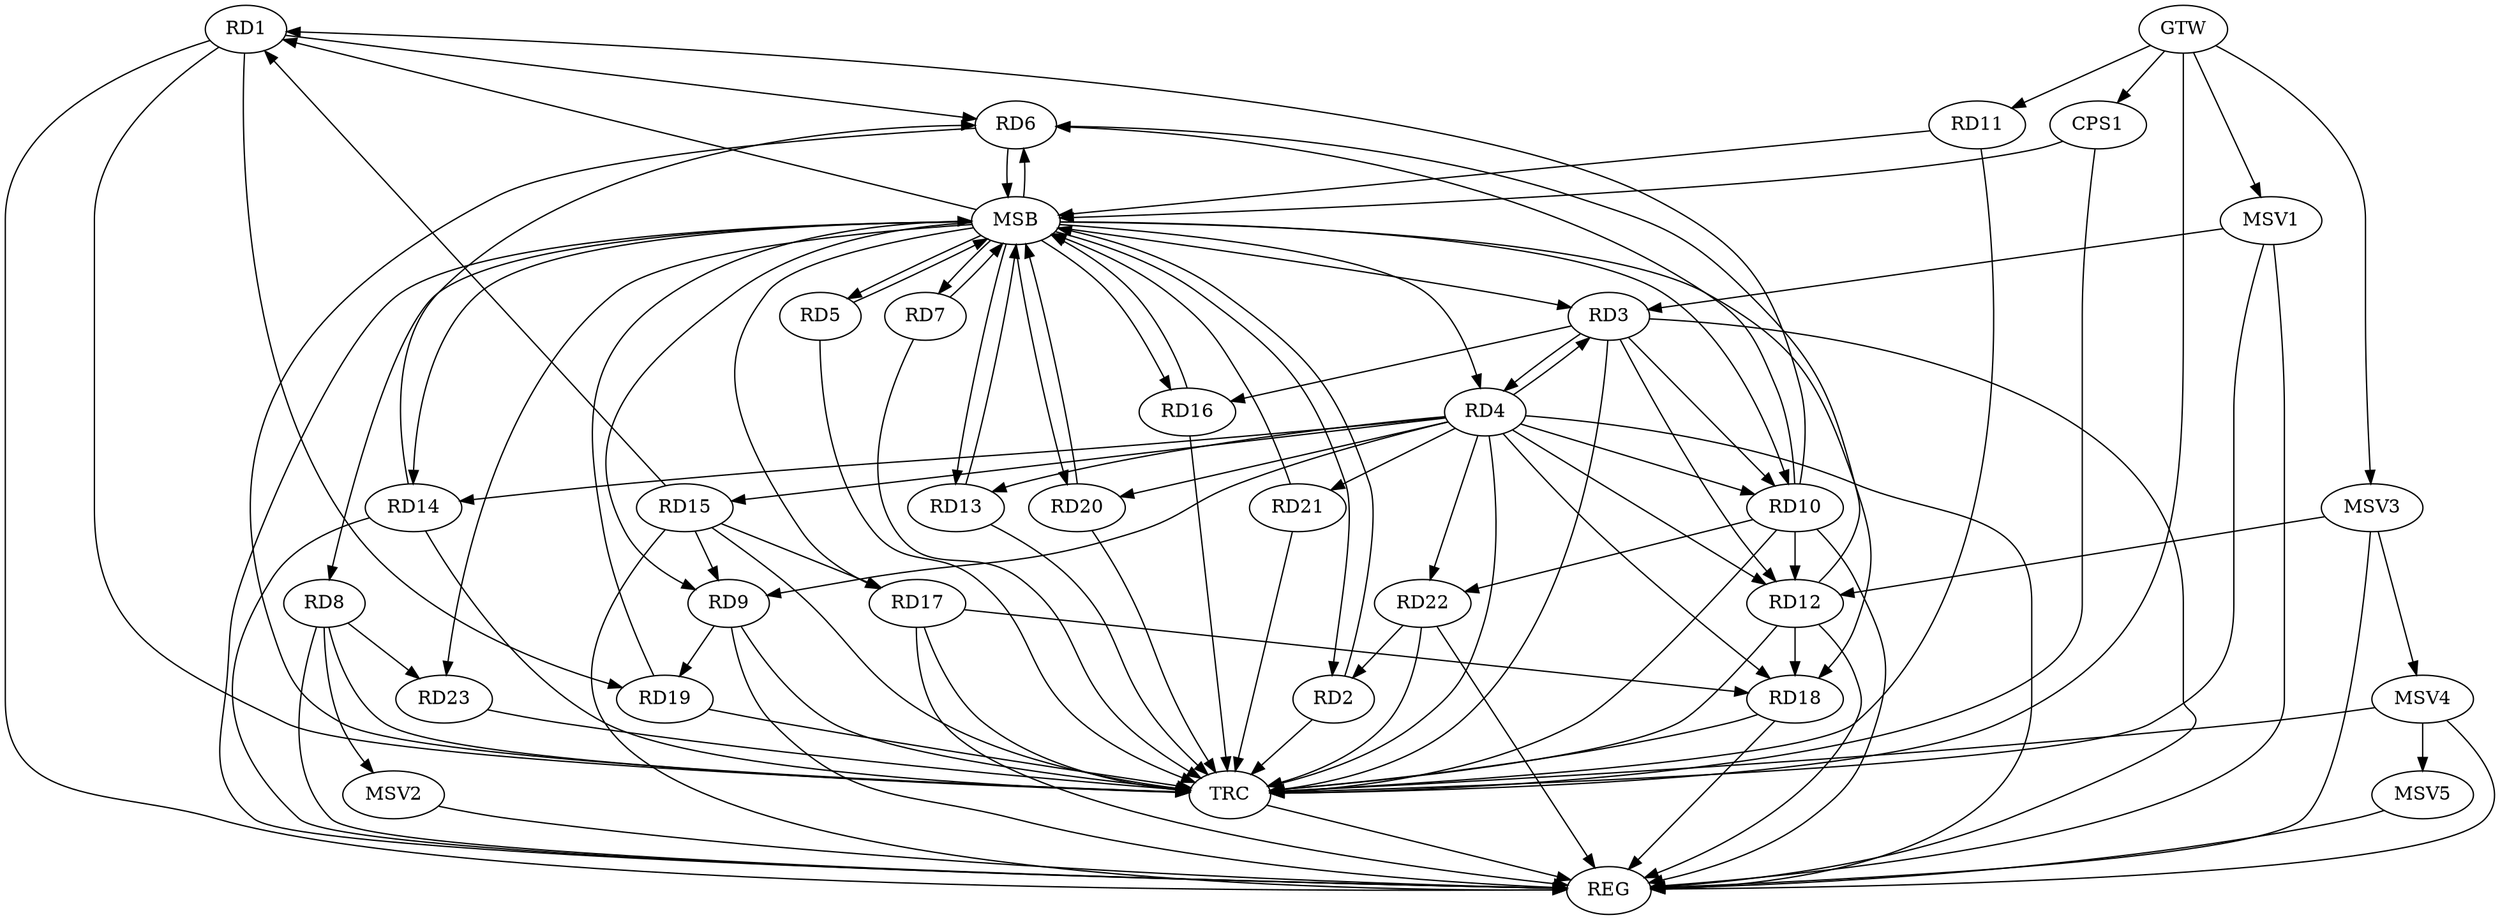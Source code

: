 strict digraph G {
  RD1 [ label="RD1" ];
  RD2 [ label="RD2" ];
  RD3 [ label="RD3" ];
  RD4 [ label="RD4" ];
  RD5 [ label="RD5" ];
  RD6 [ label="RD6" ];
  RD7 [ label="RD7" ];
  RD8 [ label="RD8" ];
  RD9 [ label="RD9" ];
  RD10 [ label="RD10" ];
  RD11 [ label="RD11" ];
  RD12 [ label="RD12" ];
  RD13 [ label="RD13" ];
  RD14 [ label="RD14" ];
  RD15 [ label="RD15" ];
  RD16 [ label="RD16" ];
  RD17 [ label="RD17" ];
  RD18 [ label="RD18" ];
  RD19 [ label="RD19" ];
  RD20 [ label="RD20" ];
  RD21 [ label="RD21" ];
  RD22 [ label="RD22" ];
  RD23 [ label="RD23" ];
  CPS1 [ label="CPS1" ];
  GTW [ label="GTW" ];
  REG [ label="REG" ];
  MSB [ label="MSB" ];
  TRC [ label="TRC" ];
  MSV1 [ label="MSV1" ];
  MSV2 [ label="MSV2" ];
  MSV3 [ label="MSV3" ];
  MSV4 [ label="MSV4" ];
  MSV5 [ label="MSV5" ];
  RD1 -> RD6;
  RD10 -> RD1;
  RD15 -> RD1;
  RD1 -> RD19;
  RD22 -> RD2;
  RD3 -> RD4;
  RD3 -> RD10;
  RD3 -> RD12;
  RD3 -> RD16;
  RD4 -> RD9;
  RD4 -> RD10;
  RD4 -> RD12;
  RD4 -> RD13;
  RD4 -> RD18;
  RD10 -> RD6;
  RD12 -> RD6;
  RD14 -> RD6;
  RD8 -> RD23;
  RD15 -> RD9;
  RD9 -> RD19;
  RD10 -> RD12;
  RD10 -> RD22;
  RD12 -> RD18;
  RD15 -> RD17;
  RD17 -> RD18;
  GTW -> RD11;
  GTW -> CPS1;
  RD1 -> REG;
  RD3 -> REG;
  RD4 -> REG;
  RD8 -> REG;
  RD9 -> REG;
  RD10 -> REG;
  RD12 -> REG;
  RD14 -> REG;
  RD15 -> REG;
  RD17 -> REG;
  RD18 -> REG;
  RD22 -> REG;
  RD2 -> MSB;
  MSB -> REG;
  RD5 -> MSB;
  MSB -> RD9;
  RD6 -> MSB;
  RD7 -> MSB;
  MSB -> RD6;
  MSB -> RD14;
  MSB -> RD23;
  RD11 -> MSB;
  MSB -> RD1;
  MSB -> RD2;
  MSB -> RD3;
  MSB -> RD4;
  MSB -> RD10;
  RD13 -> MSB;
  MSB -> RD5;
  MSB -> RD7;
  MSB -> RD8;
  MSB -> RD17;
  RD16 -> MSB;
  MSB -> RD13;
  RD19 -> MSB;
  MSB -> RD18;
  RD20 -> MSB;
  MSB -> RD16;
  RD21 -> MSB;
  MSB -> RD20;
  CPS1 -> MSB;
  RD1 -> TRC;
  RD2 -> TRC;
  RD3 -> TRC;
  RD4 -> TRC;
  RD5 -> TRC;
  RD6 -> TRC;
  RD7 -> TRC;
  RD8 -> TRC;
  RD9 -> TRC;
  RD10 -> TRC;
  RD11 -> TRC;
  RD12 -> TRC;
  RD13 -> TRC;
  RD14 -> TRC;
  RD15 -> TRC;
  RD16 -> TRC;
  RD17 -> TRC;
  RD18 -> TRC;
  RD19 -> TRC;
  RD20 -> TRC;
  RD21 -> TRC;
  RD22 -> TRC;
  RD23 -> TRC;
  CPS1 -> TRC;
  GTW -> TRC;
  TRC -> REG;
  RD4 -> RD20;
  RD4 -> RD3;
  RD4 -> RD21;
  RD4 -> RD14;
  RD4 -> RD15;
  RD4 -> RD22;
  MSV1 -> RD3;
  GTW -> MSV1;
  MSV1 -> REG;
  MSV1 -> TRC;
  RD8 -> MSV2;
  MSV2 -> REG;
  MSV3 -> RD12;
  GTW -> MSV3;
  MSV3 -> REG;
  MSV3 -> MSV4;
  MSV4 -> REG;
  MSV4 -> TRC;
  MSV4 -> MSV5;
  MSV5 -> REG;
}
